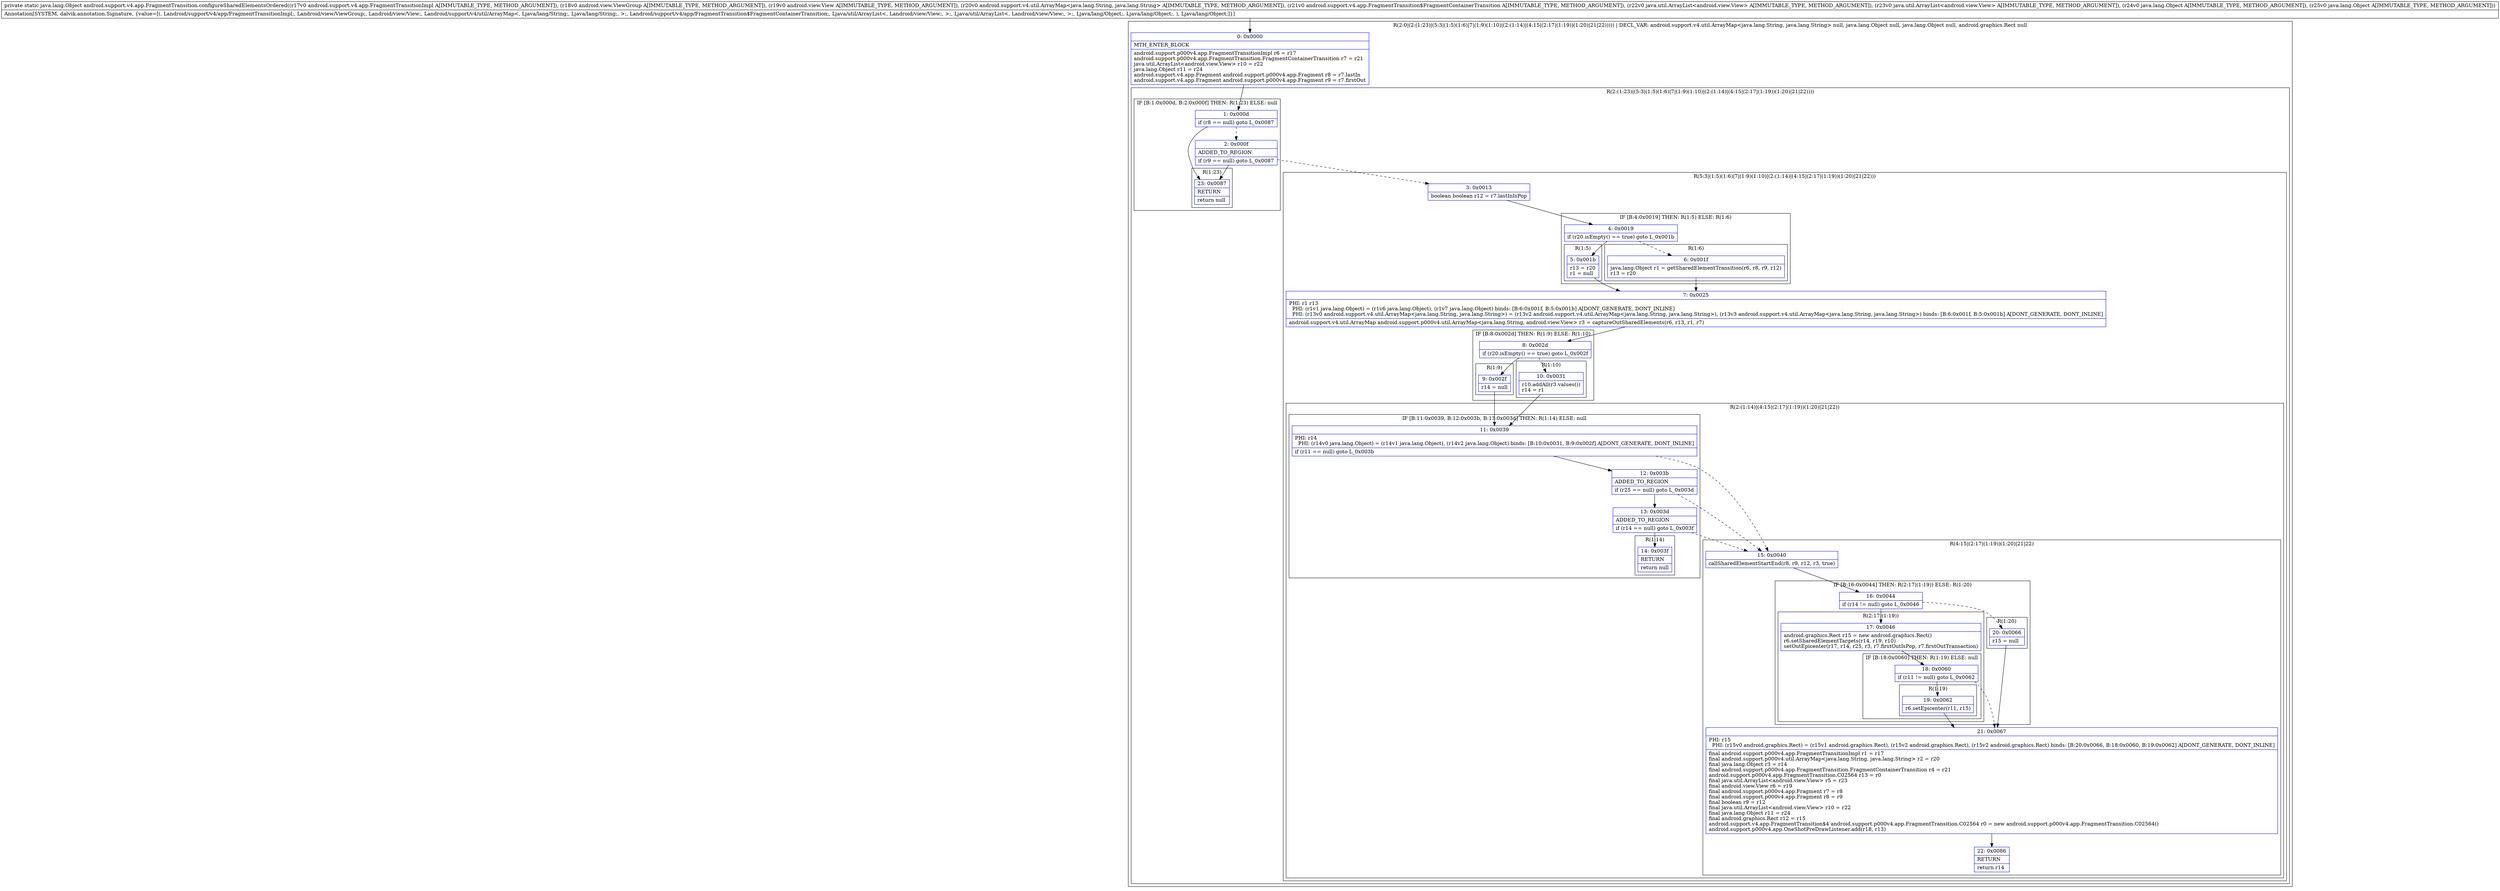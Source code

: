 digraph "CFG forandroid.support.v4.app.FragmentTransition.configureSharedElementsOrdered(Landroid\/support\/v4\/app\/FragmentTransitionImpl;Landroid\/view\/ViewGroup;Landroid\/view\/View;Landroid\/support\/v4\/util\/ArrayMap;Landroid\/support\/v4\/app\/FragmentTransition$FragmentContainerTransition;Ljava\/util\/ArrayList;Ljava\/util\/ArrayList;Ljava\/lang\/Object;Ljava\/lang\/Object;)Ljava\/lang\/Object;" {
subgraph cluster_Region_2021506652 {
label = "R(2:0|(2:(1:23)|(5:3|(1:5)(1:6)|7|(1:9)(1:10)|(2:(1:14)|(4:15|(2:17|(1:19))(1:20)|21|22))))) | DECL_VAR: android.support.v4.util.ArrayMap\<java.lang.String, java.lang.String\> null, java.lang.Object null, java.lang.Object null, android.graphics.Rect null\l";
node [shape=record,color=blue];
Node_0 [shape=record,label="{0\:\ 0x0000|MTH_ENTER_BLOCK\l|android.support.p000v4.app.FragmentTransitionImpl r6 = r17\landroid.support.p000v4.app.FragmentTransition.FragmentContainerTransition r7 = r21\ljava.util.ArrayList\<android.view.View\> r10 = r22\ljava.lang.Object r11 = r24\landroid.support.v4.app.Fragment android.support.p000v4.app.Fragment r8 = r7.lastIn\landroid.support.v4.app.Fragment android.support.p000v4.app.Fragment r9 = r7.firstOut\l}"];
subgraph cluster_Region_13694979 {
label = "R(2:(1:23)|(5:3|(1:5)(1:6)|7|(1:9)(1:10)|(2:(1:14)|(4:15|(2:17|(1:19))(1:20)|21|22))))";
node [shape=record,color=blue];
subgraph cluster_IfRegion_1471037767 {
label = "IF [B:1:0x000d, B:2:0x000f] THEN: R(1:23) ELSE: null";
node [shape=record,color=blue];
Node_1 [shape=record,label="{1\:\ 0x000d|if (r8 == null) goto L_0x0087\l}"];
Node_2 [shape=record,label="{2\:\ 0x000f|ADDED_TO_REGION\l|if (r9 == null) goto L_0x0087\l}"];
subgraph cluster_Region_2085416707 {
label = "R(1:23)";
node [shape=record,color=blue];
Node_23 [shape=record,label="{23\:\ 0x0087|RETURN\l|return null\l}"];
}
}
subgraph cluster_Region_1659107882 {
label = "R(5:3|(1:5)(1:6)|7|(1:9)(1:10)|(2:(1:14)|(4:15|(2:17|(1:19))(1:20)|21|22)))";
node [shape=record,color=blue];
Node_3 [shape=record,label="{3\:\ 0x0013|boolean boolean r12 = r7.lastInIsPop\l}"];
subgraph cluster_IfRegion_1043902800 {
label = "IF [B:4:0x0019] THEN: R(1:5) ELSE: R(1:6)";
node [shape=record,color=blue];
Node_4 [shape=record,label="{4\:\ 0x0019|if (r20.isEmpty() == true) goto L_0x001b\l}"];
subgraph cluster_Region_1447901594 {
label = "R(1:5)";
node [shape=record,color=blue];
Node_5 [shape=record,label="{5\:\ 0x001b|r13 = r20\lr1 = null\l}"];
}
subgraph cluster_Region_1471226536 {
label = "R(1:6)";
node [shape=record,color=blue];
Node_6 [shape=record,label="{6\:\ 0x001f|java.lang.Object r1 = getSharedElementTransition(r6, r8, r9, r12)\lr13 = r20\l}"];
}
}
Node_7 [shape=record,label="{7\:\ 0x0025|PHI: r1 r13 \l  PHI: (r1v1 java.lang.Object) = (r1v6 java.lang.Object), (r1v7 java.lang.Object) binds: [B:6:0x001f, B:5:0x001b] A[DONT_GENERATE, DONT_INLINE]\l  PHI: (r13v0 android.support.v4.util.ArrayMap\<java.lang.String, java.lang.String\>) = (r13v2 android.support.v4.util.ArrayMap\<java.lang.String, java.lang.String\>), (r13v3 android.support.v4.util.ArrayMap\<java.lang.String, java.lang.String\>) binds: [B:6:0x001f, B:5:0x001b] A[DONT_GENERATE, DONT_INLINE]\l|android.support.v4.util.ArrayMap android.support.p000v4.util.ArrayMap\<java.lang.String, android.view.View\> r3 = captureOutSharedElements(r6, r13, r1, r7)\l}"];
subgraph cluster_IfRegion_2061992338 {
label = "IF [B:8:0x002d] THEN: R(1:9) ELSE: R(1:10)";
node [shape=record,color=blue];
Node_8 [shape=record,label="{8\:\ 0x002d|if (r20.isEmpty() == true) goto L_0x002f\l}"];
subgraph cluster_Region_318414692 {
label = "R(1:9)";
node [shape=record,color=blue];
Node_9 [shape=record,label="{9\:\ 0x002f|r14 = null\l}"];
}
subgraph cluster_Region_1762838406 {
label = "R(1:10)";
node [shape=record,color=blue];
Node_10 [shape=record,label="{10\:\ 0x0031|r10.addAll(r3.values())\lr14 = r1\l}"];
}
}
subgraph cluster_Region_2112912941 {
label = "R(2:(1:14)|(4:15|(2:17|(1:19))(1:20)|21|22))";
node [shape=record,color=blue];
subgraph cluster_IfRegion_341660196 {
label = "IF [B:11:0x0039, B:12:0x003b, B:13:0x003d] THEN: R(1:14) ELSE: null";
node [shape=record,color=blue];
Node_11 [shape=record,label="{11\:\ 0x0039|PHI: r14 \l  PHI: (r14v0 java.lang.Object) = (r14v1 java.lang.Object), (r14v2 java.lang.Object) binds: [B:10:0x0031, B:9:0x002f] A[DONT_GENERATE, DONT_INLINE]\l|if (r11 == null) goto L_0x003b\l}"];
Node_12 [shape=record,label="{12\:\ 0x003b|ADDED_TO_REGION\l|if (r25 == null) goto L_0x003d\l}"];
Node_13 [shape=record,label="{13\:\ 0x003d|ADDED_TO_REGION\l|if (r14 == null) goto L_0x003f\l}"];
subgraph cluster_Region_1725936231 {
label = "R(1:14)";
node [shape=record,color=blue];
Node_14 [shape=record,label="{14\:\ 0x003f|RETURN\l|return null\l}"];
}
}
subgraph cluster_Region_679449283 {
label = "R(4:15|(2:17|(1:19))(1:20)|21|22)";
node [shape=record,color=blue];
Node_15 [shape=record,label="{15\:\ 0x0040|callSharedElementStartEnd(r8, r9, r12, r3, true)\l}"];
subgraph cluster_IfRegion_496385501 {
label = "IF [B:16:0x0044] THEN: R(2:17|(1:19)) ELSE: R(1:20)";
node [shape=record,color=blue];
Node_16 [shape=record,label="{16\:\ 0x0044|if (r14 != null) goto L_0x0046\l}"];
subgraph cluster_Region_577946349 {
label = "R(2:17|(1:19))";
node [shape=record,color=blue];
Node_17 [shape=record,label="{17\:\ 0x0046|android.graphics.Rect r15 = new android.graphics.Rect()\lr6.setSharedElementTargets(r14, r19, r10)\lsetOutEpicenter(r17, r14, r25, r3, r7.firstOutIsPop, r7.firstOutTransaction)\l}"];
subgraph cluster_IfRegion_546086888 {
label = "IF [B:18:0x0060] THEN: R(1:19) ELSE: null";
node [shape=record,color=blue];
Node_18 [shape=record,label="{18\:\ 0x0060|if (r11 != null) goto L_0x0062\l}"];
subgraph cluster_Region_929568673 {
label = "R(1:19)";
node [shape=record,color=blue];
Node_19 [shape=record,label="{19\:\ 0x0062|r6.setEpicenter(r11, r15)\l}"];
}
}
}
subgraph cluster_Region_930828293 {
label = "R(1:20)";
node [shape=record,color=blue];
Node_20 [shape=record,label="{20\:\ 0x0066|r15 = null\l}"];
}
}
Node_21 [shape=record,label="{21\:\ 0x0067|PHI: r15 \l  PHI: (r15v0 android.graphics.Rect) = (r15v1 android.graphics.Rect), (r15v2 android.graphics.Rect), (r15v2 android.graphics.Rect) binds: [B:20:0x0066, B:18:0x0060, B:19:0x0062] A[DONT_GENERATE, DONT_INLINE]\l|final android.support.p000v4.app.FragmentTransitionImpl r1 = r17\lfinal android.support.p000v4.util.ArrayMap\<java.lang.String, java.lang.String\> r2 = r20\lfinal java.lang.Object r3 = r14\lfinal android.support.p000v4.app.FragmentTransition.FragmentContainerTransition r4 = r21\landroid.support.p000v4.app.FragmentTransition.C02564 r13 = r0\lfinal java.util.ArrayList\<android.view.View\> r5 = r23\lfinal android.view.View r6 = r19\lfinal android.support.p000v4.app.Fragment r7 = r8\lfinal android.support.p000v4.app.Fragment r8 = r9\lfinal boolean r9 = r12\lfinal java.util.ArrayList\<android.view.View\> r10 = r22\lfinal java.lang.Object r11 = r24\lfinal android.graphics.Rect r12 = r15\landroid.support.v4.app.FragmentTransition$4 android.support.p000v4.app.FragmentTransition.C02564 r0 = new android.support.p000v4.app.FragmentTransition.C02564()\landroid.support.p000v4.app.OneShotPreDrawListener.add(r18, r13)\l}"];
Node_22 [shape=record,label="{22\:\ 0x0086|RETURN\l|return r14\l}"];
}
}
}
}
}
MethodNode[shape=record,label="{private static java.lang.Object android.support.v4.app.FragmentTransition.configureSharedElementsOrdered((r17v0 android.support.v4.app.FragmentTransitionImpl A[IMMUTABLE_TYPE, METHOD_ARGUMENT]), (r18v0 android.view.ViewGroup A[IMMUTABLE_TYPE, METHOD_ARGUMENT]), (r19v0 android.view.View A[IMMUTABLE_TYPE, METHOD_ARGUMENT]), (r20v0 android.support.v4.util.ArrayMap\<java.lang.String, java.lang.String\> A[IMMUTABLE_TYPE, METHOD_ARGUMENT]), (r21v0 android.support.v4.app.FragmentTransition$FragmentContainerTransition A[IMMUTABLE_TYPE, METHOD_ARGUMENT]), (r22v0 java.util.ArrayList\<android.view.View\> A[IMMUTABLE_TYPE, METHOD_ARGUMENT]), (r23v0 java.util.ArrayList\<android.view.View\> A[IMMUTABLE_TYPE, METHOD_ARGUMENT]), (r24v0 java.lang.Object A[IMMUTABLE_TYPE, METHOD_ARGUMENT]), (r25v0 java.lang.Object A[IMMUTABLE_TYPE, METHOD_ARGUMENT]))  | Annotation[SYSTEM, dalvik.annotation.Signature, \{value=[(, Landroid\/support\/v4\/app\/FragmentTransitionImpl;, Landroid\/view\/ViewGroup;, Landroid\/view\/View;, Landroid\/support\/v4\/util\/ArrayMap\<, Ljava\/lang\/String;, Ljava\/lang\/String;, \>;, Landroid\/support\/v4\/app\/FragmentTransition$FragmentContainerTransition;, Ljava\/util\/ArrayList\<, Landroid\/view\/View;, \>;, Ljava\/util\/ArrayList\<, Landroid\/view\/View;, \>;, Ljava\/lang\/Object;, Ljava\/lang\/Object;, ), Ljava\/lang\/Object;]\}]\l}"];
MethodNode -> Node_0;
Node_0 -> Node_1;
Node_1 -> Node_2[style=dashed];
Node_1 -> Node_23;
Node_2 -> Node_3[style=dashed];
Node_2 -> Node_23;
Node_3 -> Node_4;
Node_4 -> Node_5;
Node_4 -> Node_6[style=dashed];
Node_5 -> Node_7;
Node_6 -> Node_7;
Node_7 -> Node_8;
Node_8 -> Node_9;
Node_8 -> Node_10[style=dashed];
Node_9 -> Node_11;
Node_10 -> Node_11;
Node_11 -> Node_12;
Node_11 -> Node_15[style=dashed];
Node_12 -> Node_13;
Node_12 -> Node_15[style=dashed];
Node_13 -> Node_14;
Node_13 -> Node_15[style=dashed];
Node_15 -> Node_16;
Node_16 -> Node_17;
Node_16 -> Node_20[style=dashed];
Node_17 -> Node_18;
Node_18 -> Node_19;
Node_18 -> Node_21[style=dashed];
Node_19 -> Node_21;
Node_20 -> Node_21;
Node_21 -> Node_22;
}

